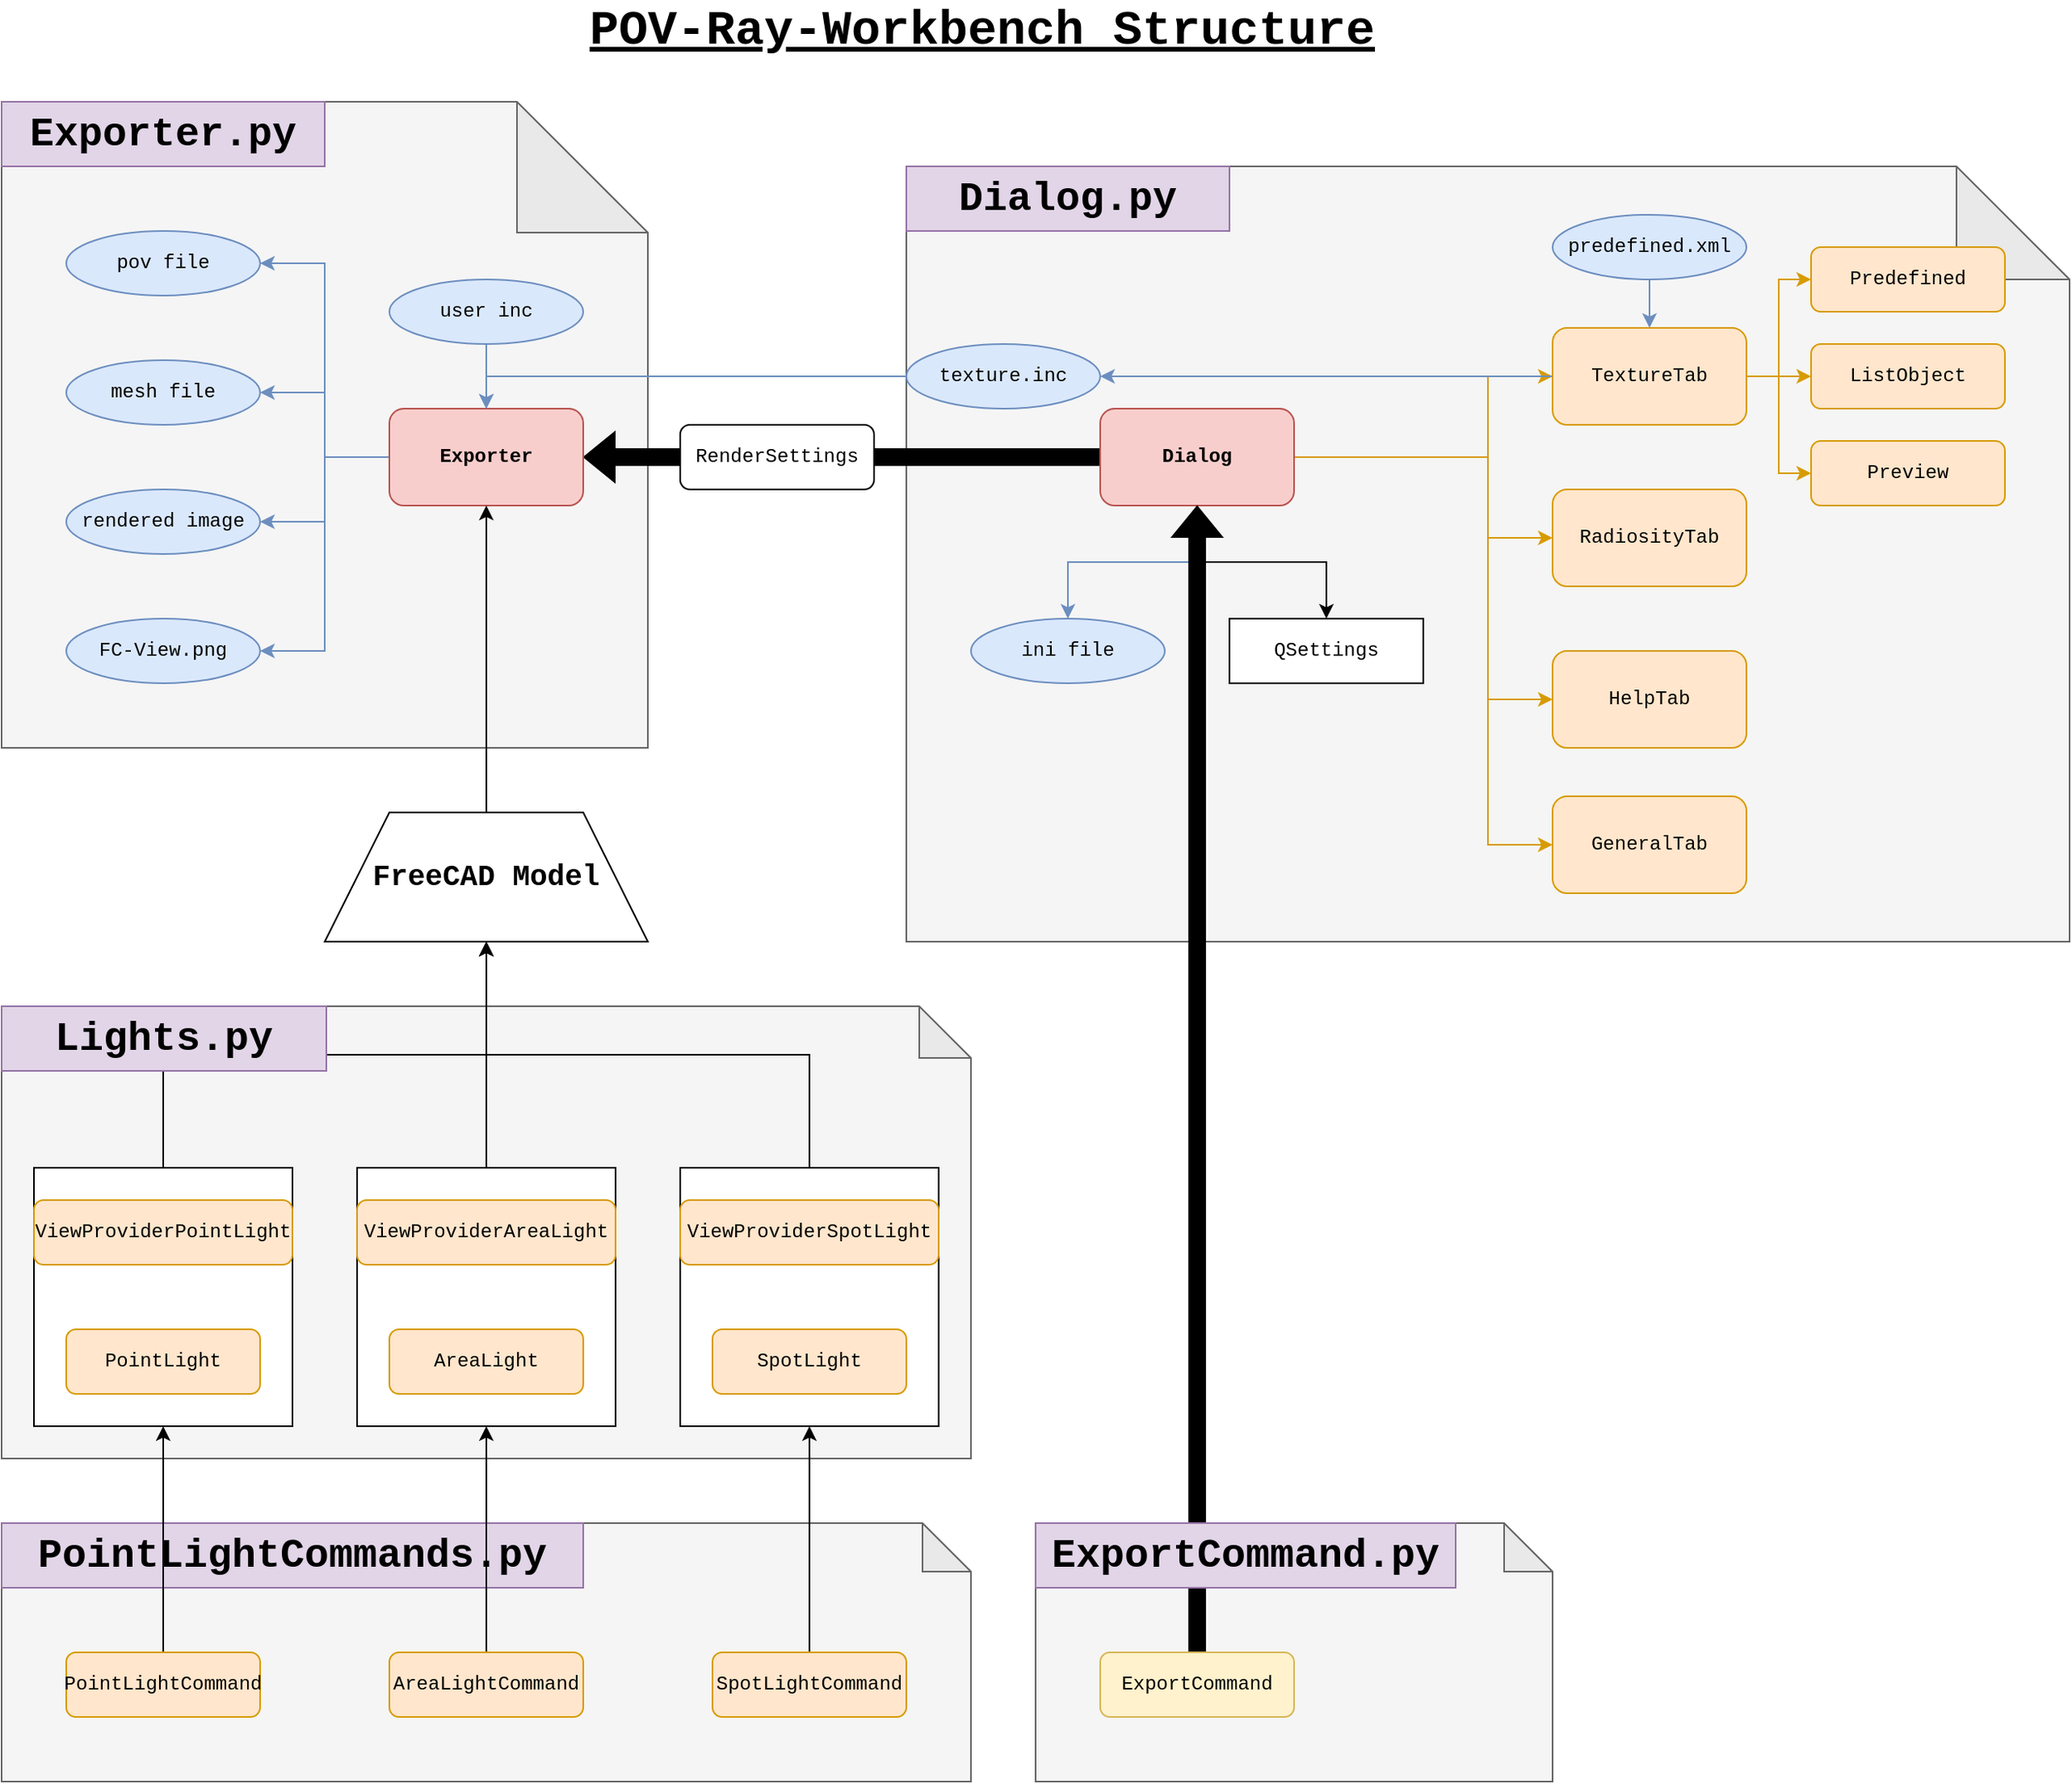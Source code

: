 <mxfile version="12.2.2" type="device" pages="1"><diagram id="VBHkq3p7kby35YoUjDm-" name="Page-1"><mxGraphModel dx="1408" dy="811" grid="1" gridSize="10" guides="1" tooltips="1" connect="1" arrows="1" fold="1" page="1" pageScale="1" pageWidth="1654" pageHeight="1169" math="0" shadow="0"><root><mxCell id="0"/><mxCell id="1" parent="0"/><mxCell id="AWk27S1UkwQRVhYeGvX9-59" value="" style="shape=note;whiteSpace=wrap;html=1;backgroundOutline=1;darkOpacity=0.05;shadow=0;fontFamily=Courier New;fontSize=12;fillColor=#f5f5f5;strokeColor=#666666;fontColor=#333333;" parent="1" vertex="1"><mxGeometry x="200" y="960" width="600" height="160" as="geometry"/></mxCell><mxCell id="AWk27S1UkwQRVhYeGvX9-76" value="PointLightCommands.py" style="text;html=1;strokeColor=#9673a6;fillColor=#e1d5e7;align=center;verticalAlign=middle;whiteSpace=wrap;rounded=0;shadow=0;fontFamily=Courier New;fontSize=25;fontStyle=1" parent="1" vertex="1"><mxGeometry x="200" y="960" width="360" height="40" as="geometry"/></mxCell><mxCell id="AWk27S1UkwQRVhYeGvX9-58" value="" style="shape=note;whiteSpace=wrap;html=1;backgroundOutline=1;darkOpacity=0.05;shadow=0;fontFamily=Courier New;fontSize=12;fillColor=#f5f5f5;strokeColor=#666666;fontColor=#333333;size=32;" parent="1" vertex="1"><mxGeometry x="200" y="640" width="600" height="280" as="geometry"/></mxCell><mxCell id="AWk27S1UkwQRVhYeGvX9-83" style="edgeStyle=orthogonalEdgeStyle;rounded=0;orthogonalLoop=1;jettySize=auto;html=1;exitX=0.5;exitY=0;exitDx=0;exitDy=0;entryX=0.5;entryY=1;entryDx=0;entryDy=0;startArrow=none;startFill=0;strokeColor=#000000;fillColor=#000000;fontFamily=Courier New;fontSize=25;" parent="1" source="AWk27S1UkwQRVhYeGvX9-64" target="AWk27S1UkwQRVhYeGvX9-42" edge="1"><mxGeometry relative="1" as="geometry"/></mxCell><mxCell id="AWk27S1UkwQRVhYeGvX9-64" value="" style="rounded=0;whiteSpace=wrap;html=1;shadow=0;fontFamily=Courier New;fontSize=12;" parent="1" vertex="1"><mxGeometry x="420" y="740" width="160" height="160" as="geometry"/></mxCell><mxCell id="AWk27S1UkwQRVhYeGvX9-82" style="edgeStyle=orthogonalEdgeStyle;rounded=0;orthogonalLoop=1;jettySize=auto;html=1;exitX=0.5;exitY=0;exitDx=0;exitDy=0;entryX=0.5;entryY=1;entryDx=0;entryDy=0;startArrow=none;startFill=0;strokeColor=#000000;fillColor=#000000;fontFamily=Courier New;fontSize=25;" parent="1" source="AWk27S1UkwQRVhYeGvX9-65" target="AWk27S1UkwQRVhYeGvX9-42" edge="1"><mxGeometry relative="1" as="geometry"/></mxCell><mxCell id="AWk27S1UkwQRVhYeGvX9-65" value="" style="rounded=0;whiteSpace=wrap;html=1;shadow=0;fontFamily=Courier New;fontSize=12;" parent="1" vertex="1"><mxGeometry x="620" y="740" width="160" height="160" as="geometry"/></mxCell><mxCell id="AWk27S1UkwQRVhYeGvX9-81" style="edgeStyle=orthogonalEdgeStyle;rounded=0;orthogonalLoop=1;jettySize=auto;html=1;exitX=0.5;exitY=0;exitDx=0;exitDy=0;entryX=0.5;entryY=1;entryDx=0;entryDy=0;startArrow=none;startFill=0;strokeColor=#000000;fillColor=#000000;fontFamily=Courier New;fontSize=25;" parent="1" source="AWk27S1UkwQRVhYeGvX9-63" target="AWk27S1UkwQRVhYeGvX9-42" edge="1"><mxGeometry relative="1" as="geometry"/></mxCell><mxCell id="AWk27S1UkwQRVhYeGvX9-63" value="" style="rounded=0;whiteSpace=wrap;html=1;shadow=0;fontFamily=Courier New;fontSize=12;" parent="1" vertex="1"><mxGeometry x="220" y="740" width="160" height="160" as="geometry"/></mxCell><mxCell id="AWk27S1UkwQRVhYeGvX9-61" value="" style="shape=note;whiteSpace=wrap;html=1;backgroundOutline=1;darkOpacity=0.05;shadow=0;fontFamily=Courier New;fontSize=12;fillColor=#f5f5f5;strokeColor=#666666;fontColor=#333333;" parent="1" vertex="1"><mxGeometry x="840" y="960" width="320" height="160" as="geometry"/></mxCell><mxCell id="AWk27S1UkwQRVhYeGvX9-41" value="" style="shape=note;whiteSpace=wrap;html=1;backgroundOutline=1;darkOpacity=0.05;shadow=0;fontFamily=Courier New;fillColor=#f5f5f5;strokeColor=#666666;fontColor=#333333;size=81;" parent="1" vertex="1"><mxGeometry x="200" y="80" width="400" height="400" as="geometry"/></mxCell><mxCell id="AWk27S1UkwQRVhYeGvX9-40" value="" style="shape=note;whiteSpace=wrap;html=1;backgroundOutline=1;darkOpacity=0.05;shadow=0;fontFamily=Courier New;size=70;fillColor=#f5f5f5;strokeColor=#666666;fontColor=#333333;" parent="1" vertex="1"><mxGeometry x="760" y="120" width="720" height="480" as="geometry"/></mxCell><mxCell id="AWk27S1UkwQRVhYeGvX9-32" style="edgeStyle=orthogonalEdgeStyle;shape=flexArrow;rounded=0;orthogonalLoop=1;jettySize=auto;html=1;exitX=0;exitY=0.5;exitDx=0;exitDy=0;entryX=1;entryY=0.5;entryDx=0;entryDy=0;fontFamily=Courier New;strokeColor=#000000;fillColor=#000000;" parent="1" source="AWk27S1UkwQRVhYeGvX9-2" target="AWk27S1UkwQRVhYeGvX9-14" edge="1"><mxGeometry relative="1" as="geometry"/></mxCell><mxCell id="_XhJPzZHJy8THiEApCO6-4" style="edgeStyle=orthogonalEdgeStyle;rounded=0;orthogonalLoop=1;jettySize=auto;html=1;exitX=1;exitY=0.5;exitDx=0;exitDy=0;entryX=0;entryY=0.5;entryDx=0;entryDy=0;fillColor=#ffe6cc;strokeColor=#d79b00;" edge="1" parent="1" source="AWk27S1UkwQRVhYeGvX9-2" target="AWk27S1UkwQRVhYeGvX9-3"><mxGeometry relative="1" as="geometry"><Array as="points"><mxPoint x="1120" y="300"/><mxPoint x="1120" y="250"/></Array></mxGeometry></mxCell><mxCell id="_XhJPzZHJy8THiEApCO6-5" style="edgeStyle=orthogonalEdgeStyle;rounded=0;orthogonalLoop=1;jettySize=auto;html=1;exitX=1;exitY=0.5;exitDx=0;exitDy=0;entryX=0;entryY=0.5;entryDx=0;entryDy=0;fillColor=#ffe6cc;strokeColor=#d79b00;" edge="1" parent="1" source="AWk27S1UkwQRVhYeGvX9-2" target="AWk27S1UkwQRVhYeGvX9-4"><mxGeometry relative="1" as="geometry"><Array as="points"><mxPoint x="1120" y="300"/><mxPoint x="1120" y="350"/></Array></mxGeometry></mxCell><mxCell id="_XhJPzZHJy8THiEApCO6-6" style="edgeStyle=orthogonalEdgeStyle;rounded=0;orthogonalLoop=1;jettySize=auto;html=1;exitX=1;exitY=0.5;exitDx=0;exitDy=0;entryX=0;entryY=0.5;entryDx=0;entryDy=0;fillColor=#ffe6cc;strokeColor=#d79b00;" edge="1" parent="1" source="AWk27S1UkwQRVhYeGvX9-2" target="_XhJPzZHJy8THiEApCO6-2"><mxGeometry relative="1" as="geometry"><Array as="points"><mxPoint x="1120" y="300"/><mxPoint x="1120" y="450"/></Array></mxGeometry></mxCell><mxCell id="_XhJPzZHJy8THiEApCO6-11" style="edgeStyle=orthogonalEdgeStyle;rounded=0;orthogonalLoop=1;jettySize=auto;html=1;exitX=1;exitY=0.5;exitDx=0;exitDy=0;entryX=0;entryY=0.5;entryDx=0;entryDy=0;fillColor=#ffe6cc;strokeColor=#d79b00;" edge="1" parent="1" source="AWk27S1UkwQRVhYeGvX9-2" target="_XhJPzZHJy8THiEApCO6-10"><mxGeometry relative="1" as="geometry"><Array as="points"><mxPoint x="1120" y="300"/><mxPoint x="1120" y="540"/></Array></mxGeometry></mxCell><mxCell id="AWk27S1UkwQRVhYeGvX9-2" value="Dialog" style="rounded=1;whiteSpace=wrap;html=1;fontFamily=Courier New;fillColor=#f8cecc;strokeColor=#b85450;fontStyle=1" parent="1" vertex="1"><mxGeometry x="880" y="270" width="120" height="60" as="geometry"/></mxCell><mxCell id="AWk27S1UkwQRVhYeGvX9-23" style="edgeStyle=orthogonalEdgeStyle;rounded=0;orthogonalLoop=1;jettySize=auto;html=1;exitX=0;exitY=0.5;exitDx=0;exitDy=0;entryX=1;entryY=0.5;entryDx=0;entryDy=0;fontFamily=Courier New;fillColor=#dae8fc;strokeColor=#6c8ebf;" parent="1" source="AWk27S1UkwQRVhYeGvX9-3" target="AWk27S1UkwQRVhYeGvX9-16" edge="1"><mxGeometry relative="1" as="geometry"/></mxCell><mxCell id="_XhJPzZHJy8THiEApCO6-7" style="edgeStyle=orthogonalEdgeStyle;rounded=0;orthogonalLoop=1;jettySize=auto;html=1;exitX=1;exitY=0.5;exitDx=0;exitDy=0;entryX=0;entryY=0.5;entryDx=0;entryDy=0;fillColor=#ffe6cc;strokeColor=#d79b00;" edge="1" parent="1" source="AWk27S1UkwQRVhYeGvX9-3" target="AWk27S1UkwQRVhYeGvX9-86"><mxGeometry relative="1" as="geometry"/></mxCell><mxCell id="_XhJPzZHJy8THiEApCO6-8" style="edgeStyle=orthogonalEdgeStyle;rounded=0;orthogonalLoop=1;jettySize=auto;html=1;exitX=1;exitY=0.5;exitDx=0;exitDy=0;entryX=0;entryY=0.5;entryDx=0;entryDy=0;fillColor=#ffe6cc;strokeColor=#d79b00;" edge="1" parent="1" source="AWk27S1UkwQRVhYeGvX9-3" target="AWk27S1UkwQRVhYeGvX9-87"><mxGeometry relative="1" as="geometry"/></mxCell><mxCell id="_XhJPzZHJy8THiEApCO6-9" style="edgeStyle=orthogonalEdgeStyle;rounded=0;orthogonalLoop=1;jettySize=auto;html=1;exitX=1;exitY=0.5;exitDx=0;exitDy=0;entryX=0;entryY=0.5;entryDx=0;entryDy=0;fillColor=#ffe6cc;strokeColor=#d79b00;" edge="1" parent="1" source="AWk27S1UkwQRVhYeGvX9-3" target="_XhJPzZHJy8THiEApCO6-1"><mxGeometry relative="1" as="geometry"/></mxCell><mxCell id="AWk27S1UkwQRVhYeGvX9-3" value="TextureTab" style="rounded=1;whiteSpace=wrap;html=1;fontFamily=Courier New;fillColor=#ffe6cc;strokeColor=#d79b00;" parent="1" vertex="1"><mxGeometry x="1160" y="220" width="120" height="60" as="geometry"/></mxCell><mxCell id="AWk27S1UkwQRVhYeGvX9-4" value="RadiosityTab" style="rounded=1;whiteSpace=wrap;html=1;fontFamily=Courier New;fillColor=#ffe6cc;strokeColor=#d79b00;" parent="1" vertex="1"><mxGeometry x="1160" y="320" width="120" height="60" as="geometry"/></mxCell><mxCell id="AWk27S1UkwQRVhYeGvX9-21" style="edgeStyle=orthogonalEdgeStyle;rounded=0;orthogonalLoop=1;jettySize=auto;html=1;exitX=0.5;exitY=1;exitDx=0;exitDy=0;entryX=0.5;entryY=0;entryDx=0;entryDy=0;fontFamily=Courier New;fillColor=#dae8fc;strokeColor=#6c8ebf;" parent="1" source="AWk27S1UkwQRVhYeGvX9-10" target="AWk27S1UkwQRVhYeGvX9-3" edge="1"><mxGeometry relative="1" as="geometry"/></mxCell><mxCell id="AWk27S1UkwQRVhYeGvX9-10" value="predefined.xml" style="ellipse;whiteSpace=wrap;html=1;fontFamily=Courier New;fillColor=#dae8fc;strokeColor=#6c8ebf;" parent="1" vertex="1"><mxGeometry x="1160" y="150" width="120" height="40" as="geometry"/></mxCell><mxCell id="AWk27S1UkwQRVhYeGvX9-22" style="edgeStyle=orthogonalEdgeStyle;rounded=0;orthogonalLoop=1;jettySize=auto;html=1;exitX=0.5;exitY=0;exitDx=0;exitDy=0;entryX=0.5;entryY=1;entryDx=0;entryDy=0;fontFamily=Courier New;fillColor=#dae8fc;strokeColor=#6c8ebf;startArrow=classic;startFill=1;" parent="1" source="AWk27S1UkwQRVhYeGvX9-11" target="AWk27S1UkwQRVhYeGvX9-2" edge="1"><mxGeometry relative="1" as="geometry"/></mxCell><mxCell id="AWk27S1UkwQRVhYeGvX9-11" value="ini file" style="ellipse;whiteSpace=wrap;html=1;fontFamily=Courier New;fillColor=#dae8fc;strokeColor=#6c8ebf;" parent="1" vertex="1"><mxGeometry x="800" y="400" width="120" height="40" as="geometry"/></mxCell><mxCell id="AWk27S1UkwQRVhYeGvX9-38" style="edgeStyle=orthogonalEdgeStyle;rounded=0;orthogonalLoop=1;jettySize=auto;html=1;exitX=0.5;exitY=0;exitDx=0;exitDy=0;entryX=0.5;entryY=1;entryDx=0;entryDy=0;startArrow=classic;startFill=1;fontFamily=Courier New;" parent="1" source="AWk27S1UkwQRVhYeGvX9-13" target="AWk27S1UkwQRVhYeGvX9-2" edge="1"><mxGeometry relative="1" as="geometry"/></mxCell><mxCell id="AWk27S1UkwQRVhYeGvX9-13" value="QSettings" style="rounded=0;whiteSpace=wrap;html=1;fontFamily=Courier New;" parent="1" vertex="1"><mxGeometry x="960" y="400" width="120" height="40" as="geometry"/></mxCell><mxCell id="AWk27S1UkwQRVhYeGvX9-25" style="edgeStyle=orthogonalEdgeStyle;rounded=0;orthogonalLoop=1;jettySize=auto;html=1;exitX=0;exitY=0.5;exitDx=0;exitDy=0;entryX=1;entryY=0.5;entryDx=0;entryDy=0;fontFamily=Courier New;fillColor=#dae8fc;strokeColor=#6c8ebf;" parent="1" source="AWk27S1UkwQRVhYeGvX9-14" target="AWk27S1UkwQRVhYeGvX9-17" edge="1"><mxGeometry relative="1" as="geometry"/></mxCell><mxCell id="AWk27S1UkwQRVhYeGvX9-26" style="edgeStyle=orthogonalEdgeStyle;rounded=0;orthogonalLoop=1;jettySize=auto;html=1;exitX=0;exitY=0.5;exitDx=0;exitDy=0;entryX=1;entryY=0.5;entryDx=0;entryDy=0;fontFamily=Courier New;fillColor=#dae8fc;strokeColor=#6c8ebf;" parent="1" source="AWk27S1UkwQRVhYeGvX9-14" target="AWk27S1UkwQRVhYeGvX9-20" edge="1"><mxGeometry relative="1" as="geometry"/></mxCell><mxCell id="AWk27S1UkwQRVhYeGvX9-27" style="edgeStyle=orthogonalEdgeStyle;rounded=0;orthogonalLoop=1;jettySize=auto;html=1;exitX=0;exitY=0.5;exitDx=0;exitDy=0;entryX=1;entryY=0.5;entryDx=0;entryDy=0;fontFamily=Courier New;fillColor=#dae8fc;strokeColor=#6c8ebf;" parent="1" source="AWk27S1UkwQRVhYeGvX9-14" target="AWk27S1UkwQRVhYeGvX9-19" edge="1"><mxGeometry relative="1" as="geometry"/></mxCell><mxCell id="AWk27S1UkwQRVhYeGvX9-28" style="edgeStyle=orthogonalEdgeStyle;rounded=0;orthogonalLoop=1;jettySize=auto;html=1;exitX=0;exitY=0.5;exitDx=0;exitDy=0;entryX=1;entryY=0.5;entryDx=0;entryDy=0;fontFamily=Courier New;fillColor=#dae8fc;strokeColor=#6c8ebf;" parent="1" source="AWk27S1UkwQRVhYeGvX9-14" target="AWk27S1UkwQRVhYeGvX9-18" edge="1"><mxGeometry relative="1" as="geometry"/></mxCell><mxCell id="AWk27S1UkwQRVhYeGvX9-14" value="Exporter" style="rounded=1;whiteSpace=wrap;html=1;fontFamily=Courier New;fillColor=#f8cecc;strokeColor=#b85450;fontStyle=1" parent="1" vertex="1"><mxGeometry x="440" y="270" width="120" height="60" as="geometry"/></mxCell><mxCell id="AWk27S1UkwQRVhYeGvX9-24" style="edgeStyle=orthogonalEdgeStyle;rounded=0;orthogonalLoop=1;jettySize=auto;html=1;exitX=0.5;exitY=1;exitDx=0;exitDy=0;fontFamily=Courier New;fillColor=#dae8fc;strokeColor=#6c8ebf;" parent="1" source="AWk27S1UkwQRVhYeGvX9-15" target="AWk27S1UkwQRVhYeGvX9-14" edge="1"><mxGeometry relative="1" as="geometry"/></mxCell><mxCell id="AWk27S1UkwQRVhYeGvX9-15" value="user inc" style="ellipse;whiteSpace=wrap;html=1;fontFamily=Courier New;fillColor=#dae8fc;strokeColor=#6c8ebf;" parent="1" vertex="1"><mxGeometry x="440" y="190" width="120" height="40" as="geometry"/></mxCell><mxCell id="AWk27S1UkwQRVhYeGvX9-37" style="edgeStyle=orthogonalEdgeStyle;rounded=0;orthogonalLoop=1;jettySize=auto;html=1;exitX=0;exitY=0.5;exitDx=0;exitDy=0;entryX=0.5;entryY=0;entryDx=0;entryDy=0;fontFamily=Courier New;fillColor=#dae8fc;strokeColor=#6c8ebf;" parent="1" source="AWk27S1UkwQRVhYeGvX9-16" target="AWk27S1UkwQRVhYeGvX9-14" edge="1"><mxGeometry relative="1" as="geometry"/></mxCell><mxCell id="AWk27S1UkwQRVhYeGvX9-16" value="texture.inc" style="ellipse;whiteSpace=wrap;html=1;fontFamily=Courier New;fillColor=#dae8fc;strokeColor=#6c8ebf;" parent="1" vertex="1"><mxGeometry x="760" y="230" width="120" height="40" as="geometry"/></mxCell><mxCell id="AWk27S1UkwQRVhYeGvX9-17" value="FC-View.png" style="ellipse;whiteSpace=wrap;html=1;fontFamily=Courier New;fillColor=#dae8fc;strokeColor=#6c8ebf;" parent="1" vertex="1"><mxGeometry x="240" y="400" width="120" height="40" as="geometry"/></mxCell><mxCell id="AWk27S1UkwQRVhYeGvX9-18" value="pov file" style="ellipse;whiteSpace=wrap;html=1;fontFamily=Courier New;fillColor=#dae8fc;strokeColor=#6c8ebf;" parent="1" vertex="1"><mxGeometry x="240" y="160" width="120" height="40" as="geometry"/></mxCell><mxCell id="AWk27S1UkwQRVhYeGvX9-19" value="mesh file" style="ellipse;whiteSpace=wrap;html=1;fontFamily=Courier New;fillColor=#dae8fc;strokeColor=#6c8ebf;" parent="1" vertex="1"><mxGeometry x="240" y="240" width="120" height="40" as="geometry"/></mxCell><mxCell id="AWk27S1UkwQRVhYeGvX9-20" value="rendered image" style="ellipse;whiteSpace=wrap;html=1;fontFamily=Courier New;fillColor=#dae8fc;strokeColor=#6c8ebf;" parent="1" vertex="1"><mxGeometry x="240" y="320" width="120" height="40" as="geometry"/></mxCell><mxCell id="AWk27S1UkwQRVhYeGvX9-84" style="edgeStyle=orthogonalEdgeStyle;rounded=0;orthogonalLoop=1;jettySize=auto;html=1;exitX=0.5;exitY=0;exitDx=0;exitDy=0;entryX=0.5;entryY=1;entryDx=0;entryDy=0;startArrow=none;startFill=0;strokeColor=#000000;fillColor=#000000;fontFamily=Courier New;fontSize=25;" parent="1" source="AWk27S1UkwQRVhYeGvX9-42" target="AWk27S1UkwQRVhYeGvX9-14" edge="1"><mxGeometry relative="1" as="geometry"/></mxCell><mxCell id="AWk27S1UkwQRVhYeGvX9-42" value="FreeCAD Model" style="shape=trapezoid;perimeter=trapezoidPerimeter;whiteSpace=wrap;html=1;shadow=0;fontFamily=Courier New;fontSize=18;fontStyle=1" parent="1" vertex="1"><mxGeometry x="400" y="520" width="200" height="80" as="geometry"/></mxCell><mxCell id="AWk27S1UkwQRVhYeGvX9-49" value="PointLight" style="rounded=1;whiteSpace=wrap;html=1;shadow=0;fontFamily=Courier New;fontSize=12;fillColor=#ffe6cc;strokeColor=#d79b00;" parent="1" vertex="1"><mxGeometry x="240" y="840" width="120" height="40" as="geometry"/></mxCell><mxCell id="AWk27S1UkwQRVhYeGvX9-50" value="SpotLight" style="rounded=1;whiteSpace=wrap;html=1;shadow=0;fontFamily=Courier New;fontSize=12;fillColor=#ffe6cc;strokeColor=#d79b00;" parent="1" vertex="1"><mxGeometry x="640" y="840" width="120" height="40" as="geometry"/></mxCell><mxCell id="AWk27S1UkwQRVhYeGvX9-51" value="AreaLight" style="rounded=1;whiteSpace=wrap;html=1;shadow=0;fontFamily=Courier New;fontSize=12;fillColor=#ffe6cc;strokeColor=#d79b00;" parent="1" vertex="1"><mxGeometry x="440" y="840" width="120" height="40" as="geometry"/></mxCell><mxCell id="AWk27S1UkwQRVhYeGvX9-68" style="edgeStyle=orthogonalEdgeStyle;rounded=0;orthogonalLoop=1;jettySize=auto;html=1;exitX=0.5;exitY=0;exitDx=0;exitDy=0;entryX=0.5;entryY=1;entryDx=0;entryDy=0;startArrow=none;startFill=0;strokeColor=#000000;fillColor=#000000;fontFamily=Courier New;fontSize=12;" parent="1" source="AWk27S1UkwQRVhYeGvX9-52" target="AWk27S1UkwQRVhYeGvX9-63" edge="1"><mxGeometry relative="1" as="geometry"/></mxCell><mxCell id="AWk27S1UkwQRVhYeGvX9-52" value="PointLightCommand" style="rounded=1;whiteSpace=wrap;html=1;shadow=0;fontFamily=Courier New;fontSize=12;fillColor=#ffe6cc;strokeColor=#d79b00;" parent="1" vertex="1"><mxGeometry x="240" y="1040" width="120" height="40" as="geometry"/></mxCell><mxCell id="AWk27S1UkwQRVhYeGvX9-67" style="edgeStyle=orthogonalEdgeStyle;rounded=0;orthogonalLoop=1;jettySize=auto;html=1;exitX=0.5;exitY=0;exitDx=0;exitDy=0;entryX=0.5;entryY=1;entryDx=0;entryDy=0;startArrow=none;startFill=0;strokeColor=#000000;fillColor=#000000;fontFamily=Courier New;fontSize=12;" parent="1" source="AWk27S1UkwQRVhYeGvX9-53" target="AWk27S1UkwQRVhYeGvX9-64" edge="1"><mxGeometry relative="1" as="geometry"/></mxCell><mxCell id="AWk27S1UkwQRVhYeGvX9-53" value="AreaLightCommand" style="rounded=1;whiteSpace=wrap;html=1;shadow=0;fontFamily=Courier New;fontSize=12;fillColor=#ffe6cc;strokeColor=#d79b00;" parent="1" vertex="1"><mxGeometry x="440" y="1040" width="120" height="40" as="geometry"/></mxCell><mxCell id="AWk27S1UkwQRVhYeGvX9-66" style="edgeStyle=orthogonalEdgeStyle;rounded=0;orthogonalLoop=1;jettySize=auto;html=1;exitX=0.5;exitY=0;exitDx=0;exitDy=0;startArrow=none;startFill=0;strokeColor=#000000;fillColor=#000000;fontFamily=Courier New;fontSize=12;" parent="1" source="AWk27S1UkwQRVhYeGvX9-54" target="AWk27S1UkwQRVhYeGvX9-65" edge="1"><mxGeometry relative="1" as="geometry"/></mxCell><mxCell id="AWk27S1UkwQRVhYeGvX9-54" value="SpotLightCommand" style="rounded=1;whiteSpace=wrap;html=1;shadow=0;fontFamily=Courier New;fontSize=12;fillColor=#ffe6cc;strokeColor=#d79b00;" parent="1" vertex="1"><mxGeometry x="640" y="1040" width="120" height="40" as="geometry"/></mxCell><mxCell id="AWk27S1UkwQRVhYeGvX9-55" value="ViewProviderPointLight" style="rounded=1;whiteSpace=wrap;html=1;shadow=0;fontFamily=Courier New;fontSize=12;fillColor=#ffe6cc;strokeColor=#d79b00;" parent="1" vertex="1"><mxGeometry x="220" y="760" width="160" height="40" as="geometry"/></mxCell><mxCell id="AWk27S1UkwQRVhYeGvX9-56" value="ViewProviderAreaLight" style="rounded=1;whiteSpace=wrap;html=1;shadow=0;fontFamily=Courier New;fontSize=12;fillColor=#ffe6cc;strokeColor=#d79b00;" parent="1" vertex="1"><mxGeometry x="420" y="760" width="160" height="40" as="geometry"/></mxCell><mxCell id="AWk27S1UkwQRVhYeGvX9-57" value="ViewProviderSpotLight" style="rounded=1;whiteSpace=wrap;html=1;shadow=0;fontFamily=Courier New;fontSize=12;fillColor=#ffe6cc;strokeColor=#d79b00;" parent="1" vertex="1"><mxGeometry x="620" y="760" width="160" height="40" as="geometry"/></mxCell><mxCell id="AWk27S1UkwQRVhYeGvX9-85" style="edgeStyle=orthogonalEdgeStyle;shape=flexArrow;rounded=0;orthogonalLoop=1;jettySize=auto;html=1;exitX=0.5;exitY=0;exitDx=0;exitDy=0;entryX=0.5;entryY=1;entryDx=0;entryDy=0;startArrow=none;startFill=0;strokeColor=#000000;fillColor=#000000;fontFamily=Courier New;fontSize=25;" parent="1" source="AWk27S1UkwQRVhYeGvX9-60" target="AWk27S1UkwQRVhYeGvX9-2" edge="1"><mxGeometry relative="1" as="geometry"/></mxCell><mxCell id="AWk27S1UkwQRVhYeGvX9-60" value="ExportCommand" style="rounded=1;whiteSpace=wrap;html=1;shadow=0;fontFamily=Courier New;fontSize=12;fillColor=#fff2cc;strokeColor=#d6b656;" parent="1" vertex="1"><mxGeometry x="880" y="1040" width="120" height="40" as="geometry"/></mxCell><mxCell id="AWk27S1UkwQRVhYeGvX9-74" value="Dialog.py" style="text;html=1;strokeColor=#9673a6;fillColor=#e1d5e7;align=center;verticalAlign=middle;whiteSpace=wrap;rounded=0;shadow=0;fontFamily=Courier New;fontSize=25;fontStyle=1" parent="1" vertex="1"><mxGeometry x="760" y="120" width="200" height="40" as="geometry"/></mxCell><mxCell id="AWk27S1UkwQRVhYeGvX9-75" value="Exporter.py" style="text;html=1;strokeColor=#9673a6;fillColor=#e1d5e7;align=center;verticalAlign=middle;whiteSpace=wrap;rounded=0;shadow=0;fontFamily=Courier New;fontSize=25;fontStyle=1" parent="1" vertex="1"><mxGeometry x="200" y="80" width="200" height="40" as="geometry"/></mxCell><mxCell id="AWk27S1UkwQRVhYeGvX9-77" value="ExportCommand.py" style="text;html=1;strokeColor=#9673a6;fillColor=#e1d5e7;align=center;verticalAlign=middle;whiteSpace=wrap;rounded=0;shadow=0;fontFamily=Courier New;fontSize=25;fontStyle=1" parent="1" vertex="1"><mxGeometry x="840" y="960" width="260" height="40" as="geometry"/></mxCell><mxCell id="AWk27S1UkwQRVhYeGvX9-78" value="Lights.py" style="text;html=1;strokeColor=#9673a6;fillColor=#e1d5e7;align=center;verticalAlign=middle;whiteSpace=wrap;rounded=0;shadow=0;fontFamily=Courier New;fontSize=25;fontStyle=1" parent="1" vertex="1"><mxGeometry x="200" y="640" width="201" height="40" as="geometry"/></mxCell><mxCell id="AWk27S1UkwQRVhYeGvX9-86" value="Predefined" style="rounded=1;whiteSpace=wrap;html=1;shadow=0;fontFamily=Courier New;fontSize=12;fillColor=#ffe6cc;strokeColor=#d79b00;" parent="1" vertex="1"><mxGeometry x="1320" y="170" width="120" height="40" as="geometry"/></mxCell><mxCell id="AWk27S1UkwQRVhYeGvX9-88" value="RenderSettings" style="rounded=1;whiteSpace=wrap;html=1;shadow=0;fontFamily=Courier New;fontSize=12;" parent="1" vertex="1"><mxGeometry x="620" y="280" width="120" height="40" as="geometry"/></mxCell><mxCell id="AWk27S1UkwQRVhYeGvX9-92" value="POV-Ray-Workbench Structure" style="text;html=1;strokeColor=none;fillColor=none;align=center;verticalAlign=middle;whiteSpace=wrap;rounded=0;shadow=0;fontFamily=Courier New;fontSize=30;fontStyle=5" parent="1" vertex="1"><mxGeometry x="562" y="20" width="490" height="30" as="geometry"/></mxCell><mxCell id="_XhJPzZHJy8THiEApCO6-1" value="Preview" style="rounded=1;whiteSpace=wrap;html=1;fontFamily=Courier New;fillColor=#ffe6cc;strokeColor=#d79b00;" vertex="1" parent="1"><mxGeometry x="1320" y="290" width="120" height="40" as="geometry"/></mxCell><mxCell id="_XhJPzZHJy8THiEApCO6-2" value="HelpTab" style="rounded=1;whiteSpace=wrap;html=1;fontFamily=Courier New;fillColor=#ffe6cc;strokeColor=#d79b00;" vertex="1" parent="1"><mxGeometry x="1160" y="420" width="120" height="60" as="geometry"/></mxCell><mxCell id="AWk27S1UkwQRVhYeGvX9-87" value="ListObject" style="rounded=1;whiteSpace=wrap;html=1;shadow=0;fontFamily=Courier New;fontSize=12;fillColor=#ffe6cc;strokeColor=#d79b00;" parent="1" vertex="1"><mxGeometry x="1320" y="230" width="120" height="40" as="geometry"/></mxCell><mxCell id="_XhJPzZHJy8THiEApCO6-10" value="GeneralTab" style="rounded=1;whiteSpace=wrap;html=1;fontFamily=Courier New;fillColor=#ffe6cc;strokeColor=#d79b00;" vertex="1" parent="1"><mxGeometry x="1160" y="510" width="120" height="60" as="geometry"/></mxCell></root></mxGraphModel></diagram></mxfile>